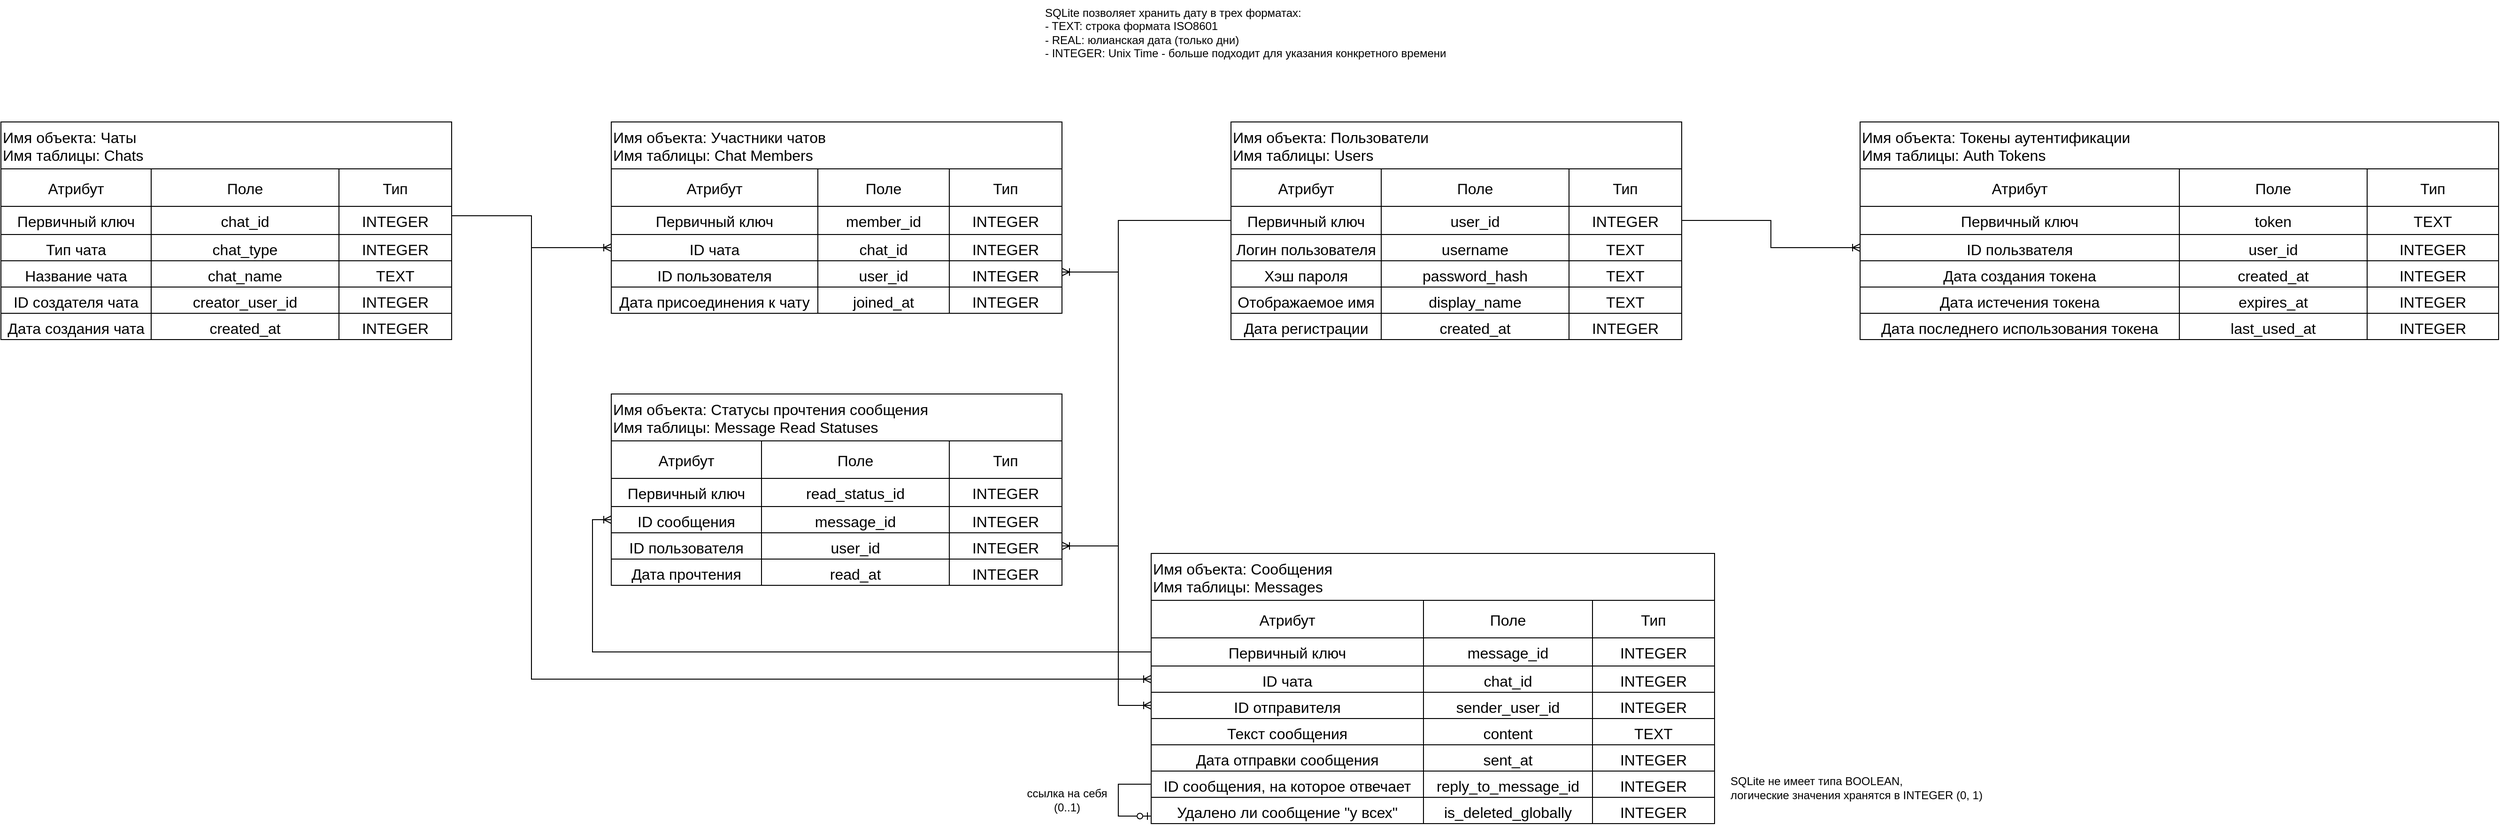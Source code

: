 <mxfile version="26.1.3">
  <diagram name="Page-1" id="IIp0hyRNsCwVaDH83uKj">
    <mxGraphModel dx="2868" dy="1544" grid="1" gridSize="10" guides="1" tooltips="1" connect="1" arrows="1" fold="1" page="1" pageScale="1" pageWidth="2800" pageHeight="1000" math="0" shadow="0">
      <root>
        <mxCell id="0" />
        <mxCell id="1" parent="0" />
        <mxCell id="MH6F7HLeKZP1oHbFSMYT-376" value="Имя объекта: Пользователи&#xa;Имя таблицы: Users" style="shape=table;childLayout=tableLayout;startSize=50;collapsible=0;recursiveResize=0;expand=0;fontSize=16;align=left;" vertex="1" parent="1">
          <mxGeometry x="1350" y="170" width="480" height="232" as="geometry" />
        </mxCell>
        <mxCell id="MH6F7HLeKZP1oHbFSMYT-377" value="" style="shape=tableRow;horizontal=0;swimlaneHead=0;swimlaneBody=0;top=0;left=0;strokeColor=inherit;bottom=0;right=0;dropTarget=0;fontStyle=0;fillColor=none;points=[[0,0.5],[1,0.5]];portConstraint=eastwest;startSize=0;collapsible=0;recursiveResize=0;expand=0;fontSize=16;" vertex="1" parent="MH6F7HLeKZP1oHbFSMYT-376">
          <mxGeometry y="50" width="480" height="40" as="geometry" />
        </mxCell>
        <mxCell id="MH6F7HLeKZP1oHbFSMYT-378" value="Атрибут" style="swimlane;swimlaneHead=0;swimlaneBody=0;fontStyle=0;strokeColor=inherit;connectable=0;fillColor=none;startSize=40;collapsible=0;recursiveResize=0;expand=0;fontSize=16;" vertex="1" parent="MH6F7HLeKZP1oHbFSMYT-377">
          <mxGeometry width="160" height="40" as="geometry">
            <mxRectangle width="160" height="40" as="alternateBounds" />
          </mxGeometry>
        </mxCell>
        <mxCell id="MH6F7HLeKZP1oHbFSMYT-379" value="Поле" style="swimlane;swimlaneHead=0;swimlaneBody=0;fontStyle=0;strokeColor=inherit;connectable=0;fillColor=none;startSize=40;collapsible=0;recursiveResize=0;expand=0;fontSize=16;" vertex="1" parent="MH6F7HLeKZP1oHbFSMYT-377">
          <mxGeometry x="160" width="200" height="40" as="geometry">
            <mxRectangle width="200" height="40" as="alternateBounds" />
          </mxGeometry>
        </mxCell>
        <mxCell id="MH6F7HLeKZP1oHbFSMYT-380" value="Тип" style="swimlane;swimlaneHead=0;swimlaneBody=0;fontStyle=0;strokeColor=inherit;connectable=0;fillColor=none;startSize=40;collapsible=0;recursiveResize=0;expand=0;fontSize=16;" vertex="1" parent="MH6F7HLeKZP1oHbFSMYT-377">
          <mxGeometry x="360" width="120" height="40" as="geometry">
            <mxRectangle width="120" height="40" as="alternateBounds" />
          </mxGeometry>
        </mxCell>
        <mxCell id="MH6F7HLeKZP1oHbFSMYT-381" value="" style="shape=tableRow;horizontal=0;swimlaneHead=0;swimlaneBody=0;top=0;left=0;strokeColor=inherit;bottom=0;right=0;dropTarget=0;fontStyle=0;fillColor=none;points=[[0,0.5],[1,0.5]];portConstraint=eastwest;startSize=0;collapsible=0;recursiveResize=0;expand=0;fontSize=16;" vertex="1" parent="MH6F7HLeKZP1oHbFSMYT-376">
          <mxGeometry y="90" width="480" height="30" as="geometry" />
        </mxCell>
        <mxCell id="MH6F7HLeKZP1oHbFSMYT-382" value="Первичный ключ" style="swimlane;swimlaneHead=0;swimlaneBody=0;fontStyle=0;connectable=0;strokeColor=inherit;fillColor=none;startSize=0;collapsible=0;recursiveResize=0;expand=0;fontSize=16;verticalAlign=top;" vertex="1" parent="MH6F7HLeKZP1oHbFSMYT-381">
          <mxGeometry width="160" height="30" as="geometry">
            <mxRectangle width="160" height="30" as="alternateBounds" />
          </mxGeometry>
        </mxCell>
        <mxCell id="MH6F7HLeKZP1oHbFSMYT-383" value="user_id" style="swimlane;swimlaneHead=0;swimlaneBody=0;fontStyle=0;connectable=0;strokeColor=inherit;fillColor=none;startSize=0;collapsible=0;recursiveResize=0;expand=0;fontSize=16;verticalAlign=top;" vertex="1" parent="MH6F7HLeKZP1oHbFSMYT-381">
          <mxGeometry x="160" width="200" height="30" as="geometry">
            <mxRectangle width="200" height="30" as="alternateBounds" />
          </mxGeometry>
        </mxCell>
        <mxCell id="MH6F7HLeKZP1oHbFSMYT-384" value="INTEGER" style="swimlane;swimlaneHead=0;swimlaneBody=0;fontStyle=0;connectable=0;strokeColor=inherit;fillColor=none;startSize=0;collapsible=0;recursiveResize=0;expand=0;fontSize=16;verticalAlign=top;" vertex="1" parent="MH6F7HLeKZP1oHbFSMYT-381">
          <mxGeometry x="360" width="120" height="30" as="geometry">
            <mxRectangle width="120" height="30" as="alternateBounds" />
          </mxGeometry>
        </mxCell>
        <mxCell id="MH6F7HLeKZP1oHbFSMYT-385" style="shape=tableRow;horizontal=0;swimlaneHead=0;swimlaneBody=0;top=0;left=0;strokeColor=inherit;bottom=0;right=0;dropTarget=0;fontStyle=0;fillColor=none;points=[[0,0.5],[1,0.5]];portConstraint=eastwest;startSize=0;collapsible=0;recursiveResize=0;expand=0;fontSize=16;" vertex="1" parent="MH6F7HLeKZP1oHbFSMYT-376">
          <mxGeometry y="120" width="480" height="28" as="geometry" />
        </mxCell>
        <mxCell id="MH6F7HLeKZP1oHbFSMYT-386" value="Логин пользователя" style="swimlane;swimlaneHead=0;swimlaneBody=0;fontStyle=0;connectable=0;strokeColor=inherit;fillColor=none;startSize=0;collapsible=0;recursiveResize=0;expand=0;fontSize=16;verticalAlign=top;" vertex="1" parent="MH6F7HLeKZP1oHbFSMYT-385">
          <mxGeometry width="160" height="28" as="geometry">
            <mxRectangle width="160" height="28" as="alternateBounds" />
          </mxGeometry>
        </mxCell>
        <mxCell id="MH6F7HLeKZP1oHbFSMYT-387" value="username" style="swimlane;swimlaneHead=0;swimlaneBody=0;fontStyle=0;connectable=0;strokeColor=inherit;fillColor=none;startSize=0;collapsible=0;recursiveResize=0;expand=0;fontSize=16;verticalAlign=top;" vertex="1" parent="MH6F7HLeKZP1oHbFSMYT-385">
          <mxGeometry x="160" width="200" height="28" as="geometry">
            <mxRectangle width="200" height="28" as="alternateBounds" />
          </mxGeometry>
        </mxCell>
        <mxCell id="MH6F7HLeKZP1oHbFSMYT-388" value="TEXT" style="swimlane;swimlaneHead=0;swimlaneBody=0;fontStyle=0;connectable=0;strokeColor=inherit;fillColor=none;startSize=0;collapsible=0;recursiveResize=0;expand=0;fontSize=16;verticalAlign=top;" vertex="1" parent="MH6F7HLeKZP1oHbFSMYT-385">
          <mxGeometry x="360" width="120" height="28" as="geometry">
            <mxRectangle width="120" height="28" as="alternateBounds" />
          </mxGeometry>
        </mxCell>
        <mxCell id="MH6F7HLeKZP1oHbFSMYT-389" style="shape=tableRow;horizontal=0;swimlaneHead=0;swimlaneBody=0;top=0;left=0;strokeColor=inherit;bottom=0;right=0;dropTarget=0;fontStyle=0;fillColor=none;points=[[0,0.5],[1,0.5]];portConstraint=eastwest;startSize=0;collapsible=0;recursiveResize=0;expand=0;fontSize=16;" vertex="1" parent="MH6F7HLeKZP1oHbFSMYT-376">
          <mxGeometry y="148" width="480" height="28" as="geometry" />
        </mxCell>
        <mxCell id="MH6F7HLeKZP1oHbFSMYT-390" value="Хэш пароля" style="swimlane;swimlaneHead=0;swimlaneBody=0;fontStyle=0;connectable=0;strokeColor=inherit;fillColor=none;startSize=0;collapsible=0;recursiveResize=0;expand=0;fontSize=16;verticalAlign=top;" vertex="1" parent="MH6F7HLeKZP1oHbFSMYT-389">
          <mxGeometry width="160" height="28" as="geometry">
            <mxRectangle width="160" height="28" as="alternateBounds" />
          </mxGeometry>
        </mxCell>
        <mxCell id="MH6F7HLeKZP1oHbFSMYT-391" value="password_hash" style="swimlane;swimlaneHead=0;swimlaneBody=0;fontStyle=0;connectable=0;strokeColor=inherit;fillColor=none;startSize=0;collapsible=0;recursiveResize=0;expand=0;fontSize=16;verticalAlign=top;" vertex="1" parent="MH6F7HLeKZP1oHbFSMYT-389">
          <mxGeometry x="160" width="200" height="28" as="geometry">
            <mxRectangle width="200" height="28" as="alternateBounds" />
          </mxGeometry>
        </mxCell>
        <mxCell id="MH6F7HLeKZP1oHbFSMYT-392" value="TEXT" style="swimlane;swimlaneHead=0;swimlaneBody=0;fontStyle=0;connectable=0;strokeColor=inherit;fillColor=none;startSize=0;collapsible=0;recursiveResize=0;expand=0;fontSize=16;verticalAlign=top;" vertex="1" parent="MH6F7HLeKZP1oHbFSMYT-389">
          <mxGeometry x="360" width="120" height="28" as="geometry">
            <mxRectangle width="120" height="28" as="alternateBounds" />
          </mxGeometry>
        </mxCell>
        <mxCell id="MH6F7HLeKZP1oHbFSMYT-393" style="shape=tableRow;horizontal=0;swimlaneHead=0;swimlaneBody=0;top=0;left=0;strokeColor=inherit;bottom=0;right=0;dropTarget=0;fontStyle=0;fillColor=none;points=[[0,0.5],[1,0.5]];portConstraint=eastwest;startSize=0;collapsible=0;recursiveResize=0;expand=0;fontSize=16;" vertex="1" parent="MH6F7HLeKZP1oHbFSMYT-376">
          <mxGeometry y="176" width="480" height="28" as="geometry" />
        </mxCell>
        <mxCell id="MH6F7HLeKZP1oHbFSMYT-394" value="Отображаемое имя" style="swimlane;swimlaneHead=0;swimlaneBody=0;fontStyle=0;connectable=0;strokeColor=inherit;fillColor=none;startSize=0;collapsible=0;recursiveResize=0;expand=0;fontSize=16;verticalAlign=top;" vertex="1" parent="MH6F7HLeKZP1oHbFSMYT-393">
          <mxGeometry width="160" height="28" as="geometry">
            <mxRectangle width="160" height="28" as="alternateBounds" />
          </mxGeometry>
        </mxCell>
        <mxCell id="MH6F7HLeKZP1oHbFSMYT-395" value="display_name" style="swimlane;swimlaneHead=0;swimlaneBody=0;fontStyle=0;connectable=0;strokeColor=inherit;fillColor=none;startSize=0;collapsible=0;recursiveResize=0;expand=0;fontSize=16;verticalAlign=top;" vertex="1" parent="MH6F7HLeKZP1oHbFSMYT-393">
          <mxGeometry x="160" width="200" height="28" as="geometry">
            <mxRectangle width="200" height="28" as="alternateBounds" />
          </mxGeometry>
        </mxCell>
        <mxCell id="MH6F7HLeKZP1oHbFSMYT-396" value="TEXT" style="swimlane;swimlaneHead=0;swimlaneBody=0;fontStyle=0;connectable=0;strokeColor=inherit;fillColor=none;startSize=0;collapsible=0;recursiveResize=0;expand=0;fontSize=16;verticalAlign=top;" vertex="1" parent="MH6F7HLeKZP1oHbFSMYT-393">
          <mxGeometry x="360" width="120" height="28" as="geometry">
            <mxRectangle width="120" height="28" as="alternateBounds" />
          </mxGeometry>
        </mxCell>
        <mxCell id="MH6F7HLeKZP1oHbFSMYT-397" style="shape=tableRow;horizontal=0;swimlaneHead=0;swimlaneBody=0;top=0;left=0;strokeColor=inherit;bottom=0;right=0;dropTarget=0;fontStyle=0;fillColor=none;points=[[0,0.5],[1,0.5]];portConstraint=eastwest;startSize=0;collapsible=0;recursiveResize=0;expand=0;fontSize=16;" vertex="1" parent="MH6F7HLeKZP1oHbFSMYT-376">
          <mxGeometry y="204" width="480" height="28" as="geometry" />
        </mxCell>
        <mxCell id="MH6F7HLeKZP1oHbFSMYT-398" value="Дата регистрации" style="swimlane;swimlaneHead=0;swimlaneBody=0;fontStyle=0;connectable=0;strokeColor=inherit;fillColor=none;startSize=0;collapsible=0;recursiveResize=0;expand=0;fontSize=16;verticalAlign=top;" vertex="1" parent="MH6F7HLeKZP1oHbFSMYT-397">
          <mxGeometry width="160" height="28" as="geometry">
            <mxRectangle width="160" height="28" as="alternateBounds" />
          </mxGeometry>
        </mxCell>
        <mxCell id="MH6F7HLeKZP1oHbFSMYT-399" value="created_at" style="swimlane;swimlaneHead=0;swimlaneBody=0;fontStyle=0;connectable=0;strokeColor=inherit;fillColor=none;startSize=0;collapsible=0;recursiveResize=0;expand=0;fontSize=16;verticalAlign=top;" vertex="1" parent="MH6F7HLeKZP1oHbFSMYT-397">
          <mxGeometry x="160" width="200" height="28" as="geometry">
            <mxRectangle width="200" height="28" as="alternateBounds" />
          </mxGeometry>
        </mxCell>
        <mxCell id="MH6F7HLeKZP1oHbFSMYT-400" value="INTEGER" style="swimlane;swimlaneHead=0;swimlaneBody=0;fontStyle=0;connectable=0;strokeColor=inherit;fillColor=none;startSize=0;collapsible=0;recursiveResize=0;expand=0;fontSize=16;verticalAlign=top;" vertex="1" parent="MH6F7HLeKZP1oHbFSMYT-397">
          <mxGeometry x="360" width="120" height="28" as="geometry">
            <mxRectangle width="120" height="28" as="alternateBounds" />
          </mxGeometry>
        </mxCell>
        <mxCell id="MH6F7HLeKZP1oHbFSMYT-401" value="SQLite позволяет хранить дату в трех форматах:&amp;nbsp;&lt;div&gt;- TEXT: строка формата ISO8601&lt;/div&gt;&lt;div&gt;- REAL: юлианская дата (только дни)&lt;/div&gt;&lt;div&gt;- INTEGER: Unix Time - больше подходит для указания конкретного времени&lt;/div&gt;" style="text;html=1;align=left;verticalAlign=middle;resizable=0;points=[];autosize=1;strokeColor=none;fillColor=none;" vertex="1" parent="1">
          <mxGeometry x="1150" y="40" width="450" height="70" as="geometry" />
        </mxCell>
        <mxCell id="MH6F7HLeKZP1oHbFSMYT-477" value="Имя объекта: Токены аутентификации&#xa;Имя таблицы: Auth Tokens" style="shape=table;childLayout=tableLayout;startSize=50;collapsible=0;recursiveResize=0;expand=0;fontSize=16;align=left;" vertex="1" parent="1">
          <mxGeometry x="2020" y="170" width="680" height="232" as="geometry" />
        </mxCell>
        <mxCell id="MH6F7HLeKZP1oHbFSMYT-478" value="" style="shape=tableRow;horizontal=0;swimlaneHead=0;swimlaneBody=0;top=0;left=0;strokeColor=inherit;bottom=0;right=0;dropTarget=0;fontStyle=0;fillColor=none;points=[[0,0.5],[1,0.5]];portConstraint=eastwest;startSize=0;collapsible=0;recursiveResize=0;expand=0;fontSize=16;" vertex="1" parent="MH6F7HLeKZP1oHbFSMYT-477">
          <mxGeometry y="50" width="680" height="40" as="geometry" />
        </mxCell>
        <mxCell id="MH6F7HLeKZP1oHbFSMYT-479" value="Атрибут" style="swimlane;swimlaneHead=0;swimlaneBody=0;fontStyle=0;strokeColor=inherit;connectable=0;fillColor=none;startSize=40;collapsible=0;recursiveResize=0;expand=0;fontSize=16;" vertex="1" parent="MH6F7HLeKZP1oHbFSMYT-478">
          <mxGeometry width="340" height="40" as="geometry">
            <mxRectangle width="340" height="40" as="alternateBounds" />
          </mxGeometry>
        </mxCell>
        <mxCell id="MH6F7HLeKZP1oHbFSMYT-480" value="Поле" style="swimlane;swimlaneHead=0;swimlaneBody=0;fontStyle=0;strokeColor=inherit;connectable=0;fillColor=none;startSize=40;collapsible=0;recursiveResize=0;expand=0;fontSize=16;" vertex="1" parent="MH6F7HLeKZP1oHbFSMYT-478">
          <mxGeometry x="340" width="200" height="40" as="geometry">
            <mxRectangle width="200" height="40" as="alternateBounds" />
          </mxGeometry>
        </mxCell>
        <mxCell id="MH6F7HLeKZP1oHbFSMYT-481" value="Тип" style="swimlane;swimlaneHead=0;swimlaneBody=0;fontStyle=0;strokeColor=inherit;connectable=0;fillColor=none;startSize=40;collapsible=0;recursiveResize=0;expand=0;fontSize=16;" vertex="1" parent="MH6F7HLeKZP1oHbFSMYT-478">
          <mxGeometry x="540" width="140" height="40" as="geometry">
            <mxRectangle width="140" height="40" as="alternateBounds" />
          </mxGeometry>
        </mxCell>
        <mxCell id="MH6F7HLeKZP1oHbFSMYT-482" value="" style="shape=tableRow;horizontal=0;swimlaneHead=0;swimlaneBody=0;top=0;left=0;strokeColor=inherit;bottom=0;right=0;dropTarget=0;fontStyle=0;fillColor=none;points=[[0,0.5],[1,0.5]];portConstraint=eastwest;startSize=0;collapsible=0;recursiveResize=0;expand=0;fontSize=16;" vertex="1" parent="MH6F7HLeKZP1oHbFSMYT-477">
          <mxGeometry y="90" width="680" height="30" as="geometry" />
        </mxCell>
        <mxCell id="MH6F7HLeKZP1oHbFSMYT-483" value="Первичный ключ" style="swimlane;swimlaneHead=0;swimlaneBody=0;fontStyle=0;connectable=0;strokeColor=inherit;fillColor=none;startSize=0;collapsible=0;recursiveResize=0;expand=0;fontSize=16;verticalAlign=top;" vertex="1" parent="MH6F7HLeKZP1oHbFSMYT-482">
          <mxGeometry width="340" height="30" as="geometry">
            <mxRectangle width="340" height="30" as="alternateBounds" />
          </mxGeometry>
        </mxCell>
        <mxCell id="MH6F7HLeKZP1oHbFSMYT-484" value="token" style="swimlane;swimlaneHead=0;swimlaneBody=0;fontStyle=0;connectable=0;strokeColor=inherit;fillColor=none;startSize=0;collapsible=0;recursiveResize=0;expand=0;fontSize=16;verticalAlign=top;" vertex="1" parent="MH6F7HLeKZP1oHbFSMYT-482">
          <mxGeometry x="340" width="200" height="30" as="geometry">
            <mxRectangle width="200" height="30" as="alternateBounds" />
          </mxGeometry>
        </mxCell>
        <mxCell id="MH6F7HLeKZP1oHbFSMYT-485" value="TEXT" style="swimlane;swimlaneHead=0;swimlaneBody=0;fontStyle=0;connectable=0;strokeColor=inherit;fillColor=none;startSize=0;collapsible=0;recursiveResize=0;expand=0;fontSize=16;verticalAlign=top;" vertex="1" parent="MH6F7HLeKZP1oHbFSMYT-482">
          <mxGeometry x="540" width="140" height="30" as="geometry">
            <mxRectangle width="140" height="30" as="alternateBounds" />
          </mxGeometry>
        </mxCell>
        <mxCell id="MH6F7HLeKZP1oHbFSMYT-486" style="shape=tableRow;horizontal=0;swimlaneHead=0;swimlaneBody=0;top=0;left=0;strokeColor=inherit;bottom=0;right=0;dropTarget=0;fontStyle=0;fillColor=none;points=[[0,0.5],[1,0.5]];portConstraint=eastwest;startSize=0;collapsible=0;recursiveResize=0;expand=0;fontSize=16;" vertex="1" parent="MH6F7HLeKZP1oHbFSMYT-477">
          <mxGeometry y="120" width="680" height="28" as="geometry" />
        </mxCell>
        <mxCell id="MH6F7HLeKZP1oHbFSMYT-487" value="ID пользвателя" style="swimlane;swimlaneHead=0;swimlaneBody=0;fontStyle=0;connectable=0;strokeColor=inherit;fillColor=none;startSize=0;collapsible=0;recursiveResize=0;expand=0;fontSize=16;verticalAlign=top;" vertex="1" parent="MH6F7HLeKZP1oHbFSMYT-486">
          <mxGeometry width="340" height="28" as="geometry">
            <mxRectangle width="340" height="28" as="alternateBounds" />
          </mxGeometry>
        </mxCell>
        <mxCell id="MH6F7HLeKZP1oHbFSMYT-488" value="user_id" style="swimlane;swimlaneHead=0;swimlaneBody=0;fontStyle=0;connectable=0;strokeColor=inherit;fillColor=none;startSize=0;collapsible=0;recursiveResize=0;expand=0;fontSize=16;verticalAlign=top;" vertex="1" parent="MH6F7HLeKZP1oHbFSMYT-486">
          <mxGeometry x="340" width="200" height="28" as="geometry">
            <mxRectangle width="200" height="28" as="alternateBounds" />
          </mxGeometry>
        </mxCell>
        <mxCell id="MH6F7HLeKZP1oHbFSMYT-489" value="INTEGER" style="swimlane;swimlaneHead=0;swimlaneBody=0;fontStyle=0;connectable=0;strokeColor=inherit;fillColor=none;startSize=0;collapsible=0;recursiveResize=0;expand=0;fontSize=16;verticalAlign=top;" vertex="1" parent="MH6F7HLeKZP1oHbFSMYT-486">
          <mxGeometry x="540" width="140" height="28" as="geometry">
            <mxRectangle width="140" height="28" as="alternateBounds" />
          </mxGeometry>
        </mxCell>
        <mxCell id="MH6F7HLeKZP1oHbFSMYT-490" style="shape=tableRow;horizontal=0;swimlaneHead=0;swimlaneBody=0;top=0;left=0;strokeColor=inherit;bottom=0;right=0;dropTarget=0;fontStyle=0;fillColor=none;points=[[0,0.5],[1,0.5]];portConstraint=eastwest;startSize=0;collapsible=0;recursiveResize=0;expand=0;fontSize=16;" vertex="1" parent="MH6F7HLeKZP1oHbFSMYT-477">
          <mxGeometry y="148" width="680" height="28" as="geometry" />
        </mxCell>
        <mxCell id="MH6F7HLeKZP1oHbFSMYT-491" value="Дата создания токена" style="swimlane;swimlaneHead=0;swimlaneBody=0;fontStyle=0;connectable=0;strokeColor=inherit;fillColor=none;startSize=0;collapsible=0;recursiveResize=0;expand=0;fontSize=16;verticalAlign=top;" vertex="1" parent="MH6F7HLeKZP1oHbFSMYT-490">
          <mxGeometry width="340" height="28" as="geometry">
            <mxRectangle width="340" height="28" as="alternateBounds" />
          </mxGeometry>
        </mxCell>
        <mxCell id="MH6F7HLeKZP1oHbFSMYT-492" value="created_at" style="swimlane;swimlaneHead=0;swimlaneBody=0;fontStyle=0;connectable=0;strokeColor=inherit;fillColor=none;startSize=0;collapsible=0;recursiveResize=0;expand=0;fontSize=16;verticalAlign=top;" vertex="1" parent="MH6F7HLeKZP1oHbFSMYT-490">
          <mxGeometry x="340" width="200" height="28" as="geometry">
            <mxRectangle width="200" height="28" as="alternateBounds" />
          </mxGeometry>
        </mxCell>
        <mxCell id="MH6F7HLeKZP1oHbFSMYT-493" value="INTEGER" style="swimlane;swimlaneHead=0;swimlaneBody=0;fontStyle=0;connectable=0;strokeColor=inherit;fillColor=none;startSize=0;collapsible=0;recursiveResize=0;expand=0;fontSize=16;verticalAlign=top;" vertex="1" parent="MH6F7HLeKZP1oHbFSMYT-490">
          <mxGeometry x="540" width="140" height="28" as="geometry">
            <mxRectangle width="140" height="28" as="alternateBounds" />
          </mxGeometry>
        </mxCell>
        <mxCell id="MH6F7HLeKZP1oHbFSMYT-494" style="shape=tableRow;horizontal=0;swimlaneHead=0;swimlaneBody=0;top=0;left=0;strokeColor=inherit;bottom=0;right=0;dropTarget=0;fontStyle=0;fillColor=none;points=[[0,0.5],[1,0.5]];portConstraint=eastwest;startSize=0;collapsible=0;recursiveResize=0;expand=0;fontSize=16;" vertex="1" parent="MH6F7HLeKZP1oHbFSMYT-477">
          <mxGeometry y="176" width="680" height="28" as="geometry" />
        </mxCell>
        <mxCell id="MH6F7HLeKZP1oHbFSMYT-495" value="Дата истечения токена" style="swimlane;swimlaneHead=0;swimlaneBody=0;fontStyle=0;connectable=0;strokeColor=inherit;fillColor=none;startSize=0;collapsible=0;recursiveResize=0;expand=0;fontSize=16;verticalAlign=top;" vertex="1" parent="MH6F7HLeKZP1oHbFSMYT-494">
          <mxGeometry width="340" height="28" as="geometry">
            <mxRectangle width="340" height="28" as="alternateBounds" />
          </mxGeometry>
        </mxCell>
        <mxCell id="MH6F7HLeKZP1oHbFSMYT-496" value="expires_at" style="swimlane;swimlaneHead=0;swimlaneBody=0;fontStyle=0;connectable=0;strokeColor=inherit;fillColor=none;startSize=0;collapsible=0;recursiveResize=0;expand=0;fontSize=16;verticalAlign=top;" vertex="1" parent="MH6F7HLeKZP1oHbFSMYT-494">
          <mxGeometry x="340" width="200" height="28" as="geometry">
            <mxRectangle width="200" height="28" as="alternateBounds" />
          </mxGeometry>
        </mxCell>
        <mxCell id="MH6F7HLeKZP1oHbFSMYT-497" value="INTEGER" style="swimlane;swimlaneHead=0;swimlaneBody=0;fontStyle=0;connectable=0;strokeColor=inherit;fillColor=none;startSize=0;collapsible=0;recursiveResize=0;expand=0;fontSize=16;verticalAlign=top;" vertex="1" parent="MH6F7HLeKZP1oHbFSMYT-494">
          <mxGeometry x="540" width="140" height="28" as="geometry">
            <mxRectangle width="140" height="28" as="alternateBounds" />
          </mxGeometry>
        </mxCell>
        <mxCell id="MH6F7HLeKZP1oHbFSMYT-498" style="shape=tableRow;horizontal=0;swimlaneHead=0;swimlaneBody=0;top=0;left=0;strokeColor=inherit;bottom=0;right=0;dropTarget=0;fontStyle=0;fillColor=none;points=[[0,0.5],[1,0.5]];portConstraint=eastwest;startSize=0;collapsible=0;recursiveResize=0;expand=0;fontSize=16;" vertex="1" parent="MH6F7HLeKZP1oHbFSMYT-477">
          <mxGeometry y="204" width="680" height="28" as="geometry" />
        </mxCell>
        <mxCell id="MH6F7HLeKZP1oHbFSMYT-499" value="Дата последнего использования токена" style="swimlane;swimlaneHead=0;swimlaneBody=0;fontStyle=0;connectable=0;strokeColor=inherit;fillColor=none;startSize=0;collapsible=0;recursiveResize=0;expand=0;fontSize=16;verticalAlign=top;" vertex="1" parent="MH6F7HLeKZP1oHbFSMYT-498">
          <mxGeometry width="340" height="28" as="geometry">
            <mxRectangle width="340" height="28" as="alternateBounds" />
          </mxGeometry>
        </mxCell>
        <mxCell id="MH6F7HLeKZP1oHbFSMYT-500" value="last_used_at" style="swimlane;swimlaneHead=0;swimlaneBody=0;fontStyle=0;connectable=0;strokeColor=inherit;fillColor=none;startSize=0;collapsible=0;recursiveResize=0;expand=0;fontSize=16;verticalAlign=top;" vertex="1" parent="MH6F7HLeKZP1oHbFSMYT-498">
          <mxGeometry x="340" width="200" height="28" as="geometry">
            <mxRectangle width="200" height="28" as="alternateBounds" />
          </mxGeometry>
        </mxCell>
        <mxCell id="MH6F7HLeKZP1oHbFSMYT-501" value="INTEGER" style="swimlane;swimlaneHead=0;swimlaneBody=0;fontStyle=0;connectable=0;strokeColor=inherit;fillColor=none;startSize=0;collapsible=0;recursiveResize=0;expand=0;fontSize=16;verticalAlign=top;" vertex="1" parent="MH6F7HLeKZP1oHbFSMYT-498">
          <mxGeometry x="540" width="140" height="28" as="geometry">
            <mxRectangle width="140" height="28" as="alternateBounds" />
          </mxGeometry>
        </mxCell>
        <mxCell id="MH6F7HLeKZP1oHbFSMYT-527" value="Имя объекта: Сообщения&#xa;Имя таблицы: Messages" style="shape=table;childLayout=tableLayout;startSize=50;collapsible=0;recursiveResize=0;expand=0;fontSize=16;align=left;" vertex="1" parent="1">
          <mxGeometry x="1265" y="630" width="600" height="288" as="geometry" />
        </mxCell>
        <mxCell id="MH6F7HLeKZP1oHbFSMYT-528" value="" style="shape=tableRow;horizontal=0;swimlaneHead=0;swimlaneBody=0;top=0;left=0;strokeColor=inherit;bottom=0;right=0;dropTarget=0;fontStyle=0;fillColor=none;points=[[0,0.5],[1,0.5]];portConstraint=eastwest;startSize=0;collapsible=0;recursiveResize=0;expand=0;fontSize=16;" vertex="1" parent="MH6F7HLeKZP1oHbFSMYT-527">
          <mxGeometry y="50" width="600" height="40" as="geometry" />
        </mxCell>
        <mxCell id="MH6F7HLeKZP1oHbFSMYT-529" value="Атрибут" style="swimlane;swimlaneHead=0;swimlaneBody=0;fontStyle=0;strokeColor=inherit;connectable=0;fillColor=none;startSize=40;collapsible=0;recursiveResize=0;expand=0;fontSize=16;" vertex="1" parent="MH6F7HLeKZP1oHbFSMYT-528">
          <mxGeometry width="290" height="40" as="geometry">
            <mxRectangle width="290" height="40" as="alternateBounds" />
          </mxGeometry>
        </mxCell>
        <mxCell id="MH6F7HLeKZP1oHbFSMYT-530" value="Поле" style="swimlane;swimlaneHead=0;swimlaneBody=0;fontStyle=0;strokeColor=inherit;connectable=0;fillColor=none;startSize=40;collapsible=0;recursiveResize=0;expand=0;fontSize=16;" vertex="1" parent="MH6F7HLeKZP1oHbFSMYT-528">
          <mxGeometry x="290" width="180" height="40" as="geometry">
            <mxRectangle width="180" height="40" as="alternateBounds" />
          </mxGeometry>
        </mxCell>
        <mxCell id="MH6F7HLeKZP1oHbFSMYT-531" value="Тип" style="swimlane;swimlaneHead=0;swimlaneBody=0;fontStyle=0;strokeColor=inherit;connectable=0;fillColor=none;startSize=40;collapsible=0;recursiveResize=0;expand=0;fontSize=16;" vertex="1" parent="MH6F7HLeKZP1oHbFSMYT-528">
          <mxGeometry x="470" width="130" height="40" as="geometry">
            <mxRectangle width="130" height="40" as="alternateBounds" />
          </mxGeometry>
        </mxCell>
        <mxCell id="MH6F7HLeKZP1oHbFSMYT-532" value="" style="shape=tableRow;horizontal=0;swimlaneHead=0;swimlaneBody=0;top=0;left=0;strokeColor=inherit;bottom=0;right=0;dropTarget=0;fontStyle=0;fillColor=none;points=[[0,0.5],[1,0.5]];portConstraint=eastwest;startSize=0;collapsible=0;recursiveResize=0;expand=0;fontSize=16;" vertex="1" parent="MH6F7HLeKZP1oHbFSMYT-527">
          <mxGeometry y="90" width="600" height="30" as="geometry" />
        </mxCell>
        <mxCell id="MH6F7HLeKZP1oHbFSMYT-533" value="Первичный ключ" style="swimlane;swimlaneHead=0;swimlaneBody=0;fontStyle=0;connectable=0;strokeColor=inherit;fillColor=none;startSize=0;collapsible=0;recursiveResize=0;expand=0;fontSize=16;verticalAlign=top;" vertex="1" parent="MH6F7HLeKZP1oHbFSMYT-532">
          <mxGeometry width="290" height="30" as="geometry">
            <mxRectangle width="290" height="30" as="alternateBounds" />
          </mxGeometry>
        </mxCell>
        <mxCell id="MH6F7HLeKZP1oHbFSMYT-534" value="message_id" style="swimlane;swimlaneHead=0;swimlaneBody=0;fontStyle=0;connectable=0;strokeColor=inherit;fillColor=none;startSize=0;collapsible=0;recursiveResize=0;expand=0;fontSize=16;verticalAlign=top;" vertex="1" parent="MH6F7HLeKZP1oHbFSMYT-532">
          <mxGeometry x="290" width="180" height="30" as="geometry">
            <mxRectangle width="180" height="30" as="alternateBounds" />
          </mxGeometry>
        </mxCell>
        <mxCell id="MH6F7HLeKZP1oHbFSMYT-535" value="INTEGER" style="swimlane;swimlaneHead=0;swimlaneBody=0;fontStyle=0;connectable=0;strokeColor=inherit;fillColor=none;startSize=0;collapsible=0;recursiveResize=0;expand=0;fontSize=16;verticalAlign=top;" vertex="1" parent="MH6F7HLeKZP1oHbFSMYT-532">
          <mxGeometry x="470" width="130" height="30" as="geometry">
            <mxRectangle width="130" height="30" as="alternateBounds" />
          </mxGeometry>
        </mxCell>
        <mxCell id="MH6F7HLeKZP1oHbFSMYT-536" style="shape=tableRow;horizontal=0;swimlaneHead=0;swimlaneBody=0;top=0;left=0;strokeColor=inherit;bottom=0;right=0;dropTarget=0;fontStyle=0;fillColor=none;points=[[0,0.5],[1,0.5]];portConstraint=eastwest;startSize=0;collapsible=0;recursiveResize=0;expand=0;fontSize=16;" vertex="1" parent="MH6F7HLeKZP1oHbFSMYT-527">
          <mxGeometry y="120" width="600" height="28" as="geometry" />
        </mxCell>
        <mxCell id="MH6F7HLeKZP1oHbFSMYT-537" value="ID чата" style="swimlane;swimlaneHead=0;swimlaneBody=0;fontStyle=0;connectable=0;strokeColor=inherit;fillColor=none;startSize=0;collapsible=0;recursiveResize=0;expand=0;fontSize=16;verticalAlign=top;" vertex="1" parent="MH6F7HLeKZP1oHbFSMYT-536">
          <mxGeometry width="290" height="28" as="geometry">
            <mxRectangle width="290" height="28" as="alternateBounds" />
          </mxGeometry>
        </mxCell>
        <mxCell id="MH6F7HLeKZP1oHbFSMYT-538" value="chat_id" style="swimlane;swimlaneHead=0;swimlaneBody=0;fontStyle=0;connectable=0;strokeColor=inherit;fillColor=none;startSize=0;collapsible=0;recursiveResize=0;expand=0;fontSize=16;verticalAlign=top;" vertex="1" parent="MH6F7HLeKZP1oHbFSMYT-536">
          <mxGeometry x="290" width="180" height="28" as="geometry">
            <mxRectangle width="180" height="28" as="alternateBounds" />
          </mxGeometry>
        </mxCell>
        <mxCell id="MH6F7HLeKZP1oHbFSMYT-539" value="INTEGER" style="swimlane;swimlaneHead=0;swimlaneBody=0;fontStyle=0;connectable=0;strokeColor=inherit;fillColor=none;startSize=0;collapsible=0;recursiveResize=0;expand=0;fontSize=16;verticalAlign=top;" vertex="1" parent="MH6F7HLeKZP1oHbFSMYT-536">
          <mxGeometry x="470" width="130" height="28" as="geometry">
            <mxRectangle width="130" height="28" as="alternateBounds" />
          </mxGeometry>
        </mxCell>
        <mxCell id="MH6F7HLeKZP1oHbFSMYT-540" style="shape=tableRow;horizontal=0;swimlaneHead=0;swimlaneBody=0;top=0;left=0;strokeColor=inherit;bottom=0;right=0;dropTarget=0;fontStyle=0;fillColor=none;points=[[0,0.5],[1,0.5]];portConstraint=eastwest;startSize=0;collapsible=0;recursiveResize=0;expand=0;fontSize=16;" vertex="1" parent="MH6F7HLeKZP1oHbFSMYT-527">
          <mxGeometry y="148" width="600" height="28" as="geometry" />
        </mxCell>
        <mxCell id="MH6F7HLeKZP1oHbFSMYT-541" value="ID отправителя" style="swimlane;swimlaneHead=0;swimlaneBody=0;fontStyle=0;connectable=0;strokeColor=inherit;fillColor=none;startSize=0;collapsible=0;recursiveResize=0;expand=0;fontSize=16;verticalAlign=top;" vertex="1" parent="MH6F7HLeKZP1oHbFSMYT-540">
          <mxGeometry width="290" height="28" as="geometry">
            <mxRectangle width="290" height="28" as="alternateBounds" />
          </mxGeometry>
        </mxCell>
        <mxCell id="MH6F7HLeKZP1oHbFSMYT-542" value="sender_user_id" style="swimlane;swimlaneHead=0;swimlaneBody=0;fontStyle=0;connectable=0;strokeColor=inherit;fillColor=none;startSize=0;collapsible=0;recursiveResize=0;expand=0;fontSize=16;verticalAlign=top;" vertex="1" parent="MH6F7HLeKZP1oHbFSMYT-540">
          <mxGeometry x="290" width="180" height="28" as="geometry">
            <mxRectangle width="180" height="28" as="alternateBounds" />
          </mxGeometry>
        </mxCell>
        <mxCell id="MH6F7HLeKZP1oHbFSMYT-543" value="INTEGER" style="swimlane;swimlaneHead=0;swimlaneBody=0;fontStyle=0;connectable=0;strokeColor=inherit;fillColor=none;startSize=0;collapsible=0;recursiveResize=0;expand=0;fontSize=16;verticalAlign=top;" vertex="1" parent="MH6F7HLeKZP1oHbFSMYT-540">
          <mxGeometry x="470" width="130" height="28" as="geometry">
            <mxRectangle width="130" height="28" as="alternateBounds" />
          </mxGeometry>
        </mxCell>
        <mxCell id="MH6F7HLeKZP1oHbFSMYT-544" style="shape=tableRow;horizontal=0;swimlaneHead=0;swimlaneBody=0;top=0;left=0;strokeColor=inherit;bottom=0;right=0;dropTarget=0;fontStyle=0;fillColor=none;points=[[0,0.5],[1,0.5]];portConstraint=eastwest;startSize=0;collapsible=0;recursiveResize=0;expand=0;fontSize=16;" vertex="1" parent="MH6F7HLeKZP1oHbFSMYT-527">
          <mxGeometry y="176" width="600" height="28" as="geometry" />
        </mxCell>
        <mxCell id="MH6F7HLeKZP1oHbFSMYT-545" value="Текст сообщения" style="swimlane;swimlaneHead=0;swimlaneBody=0;fontStyle=0;connectable=0;strokeColor=inherit;fillColor=none;startSize=0;collapsible=0;recursiveResize=0;expand=0;fontSize=16;verticalAlign=top;" vertex="1" parent="MH6F7HLeKZP1oHbFSMYT-544">
          <mxGeometry width="290" height="28" as="geometry">
            <mxRectangle width="290" height="28" as="alternateBounds" />
          </mxGeometry>
        </mxCell>
        <mxCell id="MH6F7HLeKZP1oHbFSMYT-546" value="content" style="swimlane;swimlaneHead=0;swimlaneBody=0;fontStyle=0;connectable=0;strokeColor=inherit;fillColor=none;startSize=0;collapsible=0;recursiveResize=0;expand=0;fontSize=16;verticalAlign=top;" vertex="1" parent="MH6F7HLeKZP1oHbFSMYT-544">
          <mxGeometry x="290" width="180" height="28" as="geometry">
            <mxRectangle width="180" height="28" as="alternateBounds" />
          </mxGeometry>
        </mxCell>
        <mxCell id="MH6F7HLeKZP1oHbFSMYT-547" value="TEXT" style="swimlane;swimlaneHead=0;swimlaneBody=0;fontStyle=0;connectable=0;strokeColor=inherit;fillColor=none;startSize=0;collapsible=0;recursiveResize=0;expand=0;fontSize=16;verticalAlign=top;" vertex="1" parent="MH6F7HLeKZP1oHbFSMYT-544">
          <mxGeometry x="470" width="130" height="28" as="geometry">
            <mxRectangle width="130" height="28" as="alternateBounds" />
          </mxGeometry>
        </mxCell>
        <mxCell id="MH6F7HLeKZP1oHbFSMYT-548" style="shape=tableRow;horizontal=0;swimlaneHead=0;swimlaneBody=0;top=0;left=0;strokeColor=inherit;bottom=0;right=0;dropTarget=0;fontStyle=0;fillColor=none;points=[[0,0.5],[1,0.5]];portConstraint=eastwest;startSize=0;collapsible=0;recursiveResize=0;expand=0;fontSize=16;" vertex="1" parent="MH6F7HLeKZP1oHbFSMYT-527">
          <mxGeometry y="204" width="600" height="28" as="geometry" />
        </mxCell>
        <mxCell id="MH6F7HLeKZP1oHbFSMYT-549" value="Дата отправки сообщения" style="swimlane;swimlaneHead=0;swimlaneBody=0;fontStyle=0;connectable=0;strokeColor=inherit;fillColor=none;startSize=0;collapsible=0;recursiveResize=0;expand=0;fontSize=16;verticalAlign=top;" vertex="1" parent="MH6F7HLeKZP1oHbFSMYT-548">
          <mxGeometry width="290" height="28" as="geometry">
            <mxRectangle width="290" height="28" as="alternateBounds" />
          </mxGeometry>
        </mxCell>
        <mxCell id="MH6F7HLeKZP1oHbFSMYT-550" value="sent_at" style="swimlane;swimlaneHead=0;swimlaneBody=0;fontStyle=0;connectable=0;strokeColor=inherit;fillColor=none;startSize=0;collapsible=0;recursiveResize=0;expand=0;fontSize=16;verticalAlign=top;" vertex="1" parent="MH6F7HLeKZP1oHbFSMYT-548">
          <mxGeometry x="290" width="180" height="28" as="geometry">
            <mxRectangle width="180" height="28" as="alternateBounds" />
          </mxGeometry>
        </mxCell>
        <mxCell id="MH6F7HLeKZP1oHbFSMYT-551" value="INTEGER" style="swimlane;swimlaneHead=0;swimlaneBody=0;fontStyle=0;connectable=0;strokeColor=inherit;fillColor=none;startSize=0;collapsible=0;recursiveResize=0;expand=0;fontSize=16;verticalAlign=top;" vertex="1" parent="MH6F7HLeKZP1oHbFSMYT-548">
          <mxGeometry x="470" width="130" height="28" as="geometry">
            <mxRectangle width="130" height="28" as="alternateBounds" />
          </mxGeometry>
        </mxCell>
        <mxCell id="MH6F7HLeKZP1oHbFSMYT-602" style="shape=tableRow;horizontal=0;swimlaneHead=0;swimlaneBody=0;top=0;left=0;strokeColor=inherit;bottom=0;right=0;dropTarget=0;fontStyle=0;fillColor=none;points=[[0,0.5],[1,0.5]];portConstraint=eastwest;startSize=0;collapsible=0;recursiveResize=0;expand=0;fontSize=16;" vertex="1" parent="MH6F7HLeKZP1oHbFSMYT-527">
          <mxGeometry y="232" width="600" height="28" as="geometry" />
        </mxCell>
        <mxCell id="MH6F7HLeKZP1oHbFSMYT-603" value="ID сообщения, на которое отвечает&#xa;" style="swimlane;swimlaneHead=0;swimlaneBody=0;fontStyle=0;connectable=0;strokeColor=inherit;fillColor=none;startSize=0;collapsible=0;recursiveResize=0;expand=0;fontSize=16;verticalAlign=top;" vertex="1" parent="MH6F7HLeKZP1oHbFSMYT-602">
          <mxGeometry width="290" height="28" as="geometry">
            <mxRectangle width="290" height="28" as="alternateBounds" />
          </mxGeometry>
        </mxCell>
        <mxCell id="MH6F7HLeKZP1oHbFSMYT-604" value="reply_to_message_id" style="swimlane;swimlaneHead=0;swimlaneBody=0;fontStyle=0;connectable=0;strokeColor=inherit;fillColor=none;startSize=0;collapsible=0;recursiveResize=0;expand=0;fontSize=16;verticalAlign=top;" vertex="1" parent="MH6F7HLeKZP1oHbFSMYT-602">
          <mxGeometry x="290" width="180" height="28" as="geometry">
            <mxRectangle width="180" height="28" as="alternateBounds" />
          </mxGeometry>
        </mxCell>
        <mxCell id="MH6F7HLeKZP1oHbFSMYT-605" value="INTEGER" style="swimlane;swimlaneHead=0;swimlaneBody=0;fontStyle=0;connectable=0;strokeColor=inherit;fillColor=none;startSize=0;collapsible=0;recursiveResize=0;expand=0;fontSize=16;verticalAlign=top;" vertex="1" parent="MH6F7HLeKZP1oHbFSMYT-602">
          <mxGeometry x="470" width="130" height="28" as="geometry">
            <mxRectangle width="130" height="28" as="alternateBounds" />
          </mxGeometry>
        </mxCell>
        <mxCell id="MH6F7HLeKZP1oHbFSMYT-606" style="shape=tableRow;horizontal=0;swimlaneHead=0;swimlaneBody=0;top=0;left=0;strokeColor=inherit;bottom=0;right=0;dropTarget=0;fontStyle=0;fillColor=none;points=[[0,0.5],[1,0.5]];portConstraint=eastwest;startSize=0;collapsible=0;recursiveResize=0;expand=0;fontSize=16;" vertex="1" parent="MH6F7HLeKZP1oHbFSMYT-527">
          <mxGeometry y="260" width="600" height="28" as="geometry" />
        </mxCell>
        <mxCell id="MH6F7HLeKZP1oHbFSMYT-607" value="Удалено ли сообщение &quot;у всех&quot;" style="swimlane;swimlaneHead=0;swimlaneBody=0;fontStyle=0;connectable=0;strokeColor=inherit;fillColor=none;startSize=0;collapsible=0;recursiveResize=0;expand=0;fontSize=16;verticalAlign=top;" vertex="1" parent="MH6F7HLeKZP1oHbFSMYT-606">
          <mxGeometry width="290" height="28" as="geometry">
            <mxRectangle width="290" height="28" as="alternateBounds" />
          </mxGeometry>
        </mxCell>
        <mxCell id="MH6F7HLeKZP1oHbFSMYT-608" value="is_deleted_globally" style="swimlane;swimlaneHead=0;swimlaneBody=0;fontStyle=0;connectable=0;strokeColor=inherit;fillColor=none;startSize=0;collapsible=0;recursiveResize=0;expand=0;fontSize=16;verticalAlign=top;" vertex="1" parent="MH6F7HLeKZP1oHbFSMYT-606">
          <mxGeometry x="290" width="180" height="28" as="geometry">
            <mxRectangle width="180" height="28" as="alternateBounds" />
          </mxGeometry>
        </mxCell>
        <mxCell id="MH6F7HLeKZP1oHbFSMYT-609" value="INTEGER" style="swimlane;swimlaneHead=0;swimlaneBody=0;fontStyle=0;connectable=0;strokeColor=inherit;fillColor=none;startSize=0;collapsible=0;recursiveResize=0;expand=0;fontSize=16;verticalAlign=top;" vertex="1" parent="MH6F7HLeKZP1oHbFSMYT-606">
          <mxGeometry x="470" width="130" height="28" as="geometry">
            <mxRectangle width="130" height="28" as="alternateBounds" />
          </mxGeometry>
        </mxCell>
        <mxCell id="MH6F7HLeKZP1oHbFSMYT-552" value="Имя объекта: Участники чатов&#xa;Имя таблицы: Chat Members" style="shape=table;childLayout=tableLayout;startSize=50;collapsible=0;recursiveResize=0;expand=0;fontSize=16;align=left;" vertex="1" parent="1">
          <mxGeometry x="690" y="170" width="480" height="204" as="geometry" />
        </mxCell>
        <mxCell id="MH6F7HLeKZP1oHbFSMYT-553" value="" style="shape=tableRow;horizontal=0;swimlaneHead=0;swimlaneBody=0;top=0;left=0;strokeColor=inherit;bottom=0;right=0;dropTarget=0;fontStyle=0;fillColor=none;points=[[0,0.5],[1,0.5]];portConstraint=eastwest;startSize=0;collapsible=0;recursiveResize=0;expand=0;fontSize=16;" vertex="1" parent="MH6F7HLeKZP1oHbFSMYT-552">
          <mxGeometry y="50" width="480" height="40" as="geometry" />
        </mxCell>
        <mxCell id="MH6F7HLeKZP1oHbFSMYT-554" value="Атрибут" style="swimlane;swimlaneHead=0;swimlaneBody=0;fontStyle=0;strokeColor=inherit;connectable=0;fillColor=none;startSize=40;collapsible=0;recursiveResize=0;expand=0;fontSize=16;" vertex="1" parent="MH6F7HLeKZP1oHbFSMYT-553">
          <mxGeometry width="220" height="40" as="geometry">
            <mxRectangle width="220" height="40" as="alternateBounds" />
          </mxGeometry>
        </mxCell>
        <mxCell id="MH6F7HLeKZP1oHbFSMYT-555" value="Поле" style="swimlane;swimlaneHead=0;swimlaneBody=0;fontStyle=0;strokeColor=inherit;connectable=0;fillColor=none;startSize=40;collapsible=0;recursiveResize=0;expand=0;fontSize=16;" vertex="1" parent="MH6F7HLeKZP1oHbFSMYT-553">
          <mxGeometry x="220" width="140" height="40" as="geometry">
            <mxRectangle width="140" height="40" as="alternateBounds" />
          </mxGeometry>
        </mxCell>
        <mxCell id="MH6F7HLeKZP1oHbFSMYT-556" value="Тип" style="swimlane;swimlaneHead=0;swimlaneBody=0;fontStyle=0;strokeColor=inherit;connectable=0;fillColor=none;startSize=40;collapsible=0;recursiveResize=0;expand=0;fontSize=16;" vertex="1" parent="MH6F7HLeKZP1oHbFSMYT-553">
          <mxGeometry x="360" width="120" height="40" as="geometry">
            <mxRectangle width="120" height="40" as="alternateBounds" />
          </mxGeometry>
        </mxCell>
        <mxCell id="MH6F7HLeKZP1oHbFSMYT-557" value="" style="shape=tableRow;horizontal=0;swimlaneHead=0;swimlaneBody=0;top=0;left=0;strokeColor=inherit;bottom=0;right=0;dropTarget=0;fontStyle=0;fillColor=none;points=[[0,0.5],[1,0.5]];portConstraint=eastwest;startSize=0;collapsible=0;recursiveResize=0;expand=0;fontSize=16;" vertex="1" parent="MH6F7HLeKZP1oHbFSMYT-552">
          <mxGeometry y="90" width="480" height="30" as="geometry" />
        </mxCell>
        <mxCell id="MH6F7HLeKZP1oHbFSMYT-558" value="Первичный ключ" style="swimlane;swimlaneHead=0;swimlaneBody=0;fontStyle=0;connectable=0;strokeColor=inherit;fillColor=none;startSize=0;collapsible=0;recursiveResize=0;expand=0;fontSize=16;verticalAlign=top;" vertex="1" parent="MH6F7HLeKZP1oHbFSMYT-557">
          <mxGeometry width="220" height="30" as="geometry">
            <mxRectangle width="220" height="30" as="alternateBounds" />
          </mxGeometry>
        </mxCell>
        <mxCell id="MH6F7HLeKZP1oHbFSMYT-559" value="member_id" style="swimlane;swimlaneHead=0;swimlaneBody=0;fontStyle=0;connectable=0;strokeColor=inherit;fillColor=none;startSize=0;collapsible=0;recursiveResize=0;expand=0;fontSize=16;verticalAlign=top;" vertex="1" parent="MH6F7HLeKZP1oHbFSMYT-557">
          <mxGeometry x="220" width="140" height="30" as="geometry">
            <mxRectangle width="140" height="30" as="alternateBounds" />
          </mxGeometry>
        </mxCell>
        <mxCell id="MH6F7HLeKZP1oHbFSMYT-560" value="INTEGER" style="swimlane;swimlaneHead=0;swimlaneBody=0;fontStyle=0;connectable=0;strokeColor=inherit;fillColor=none;startSize=0;collapsible=0;recursiveResize=0;expand=0;fontSize=16;verticalAlign=top;" vertex="1" parent="MH6F7HLeKZP1oHbFSMYT-557">
          <mxGeometry x="360" width="120" height="30" as="geometry">
            <mxRectangle width="120" height="30" as="alternateBounds" />
          </mxGeometry>
        </mxCell>
        <mxCell id="MH6F7HLeKZP1oHbFSMYT-561" style="shape=tableRow;horizontal=0;swimlaneHead=0;swimlaneBody=0;top=0;left=0;strokeColor=inherit;bottom=0;right=0;dropTarget=0;fontStyle=0;fillColor=none;points=[[0,0.5],[1,0.5]];portConstraint=eastwest;startSize=0;collapsible=0;recursiveResize=0;expand=0;fontSize=16;" vertex="1" parent="MH6F7HLeKZP1oHbFSMYT-552">
          <mxGeometry y="120" width="480" height="28" as="geometry" />
        </mxCell>
        <mxCell id="MH6F7HLeKZP1oHbFSMYT-562" value="ID чата" style="swimlane;swimlaneHead=0;swimlaneBody=0;fontStyle=0;connectable=0;strokeColor=inherit;fillColor=none;startSize=0;collapsible=0;recursiveResize=0;expand=0;fontSize=16;verticalAlign=top;" vertex="1" parent="MH6F7HLeKZP1oHbFSMYT-561">
          <mxGeometry width="220" height="28" as="geometry">
            <mxRectangle width="220" height="28" as="alternateBounds" />
          </mxGeometry>
        </mxCell>
        <mxCell id="MH6F7HLeKZP1oHbFSMYT-563" value="chat_id" style="swimlane;swimlaneHead=0;swimlaneBody=0;fontStyle=0;connectable=0;strokeColor=inherit;fillColor=none;startSize=0;collapsible=0;recursiveResize=0;expand=0;fontSize=16;verticalAlign=top;" vertex="1" parent="MH6F7HLeKZP1oHbFSMYT-561">
          <mxGeometry x="220" width="140" height="28" as="geometry">
            <mxRectangle width="140" height="28" as="alternateBounds" />
          </mxGeometry>
        </mxCell>
        <mxCell id="MH6F7HLeKZP1oHbFSMYT-564" value="INTEGER" style="swimlane;swimlaneHead=0;swimlaneBody=0;fontStyle=0;connectable=0;strokeColor=inherit;fillColor=none;startSize=0;collapsible=0;recursiveResize=0;expand=0;fontSize=16;verticalAlign=top;" vertex="1" parent="MH6F7HLeKZP1oHbFSMYT-561">
          <mxGeometry x="360" width="120" height="28" as="geometry">
            <mxRectangle width="120" height="28" as="alternateBounds" />
          </mxGeometry>
        </mxCell>
        <mxCell id="MH6F7HLeKZP1oHbFSMYT-565" style="shape=tableRow;horizontal=0;swimlaneHead=0;swimlaneBody=0;top=0;left=0;strokeColor=inherit;bottom=0;right=0;dropTarget=0;fontStyle=0;fillColor=none;points=[[0,0.5],[1,0.5]];portConstraint=eastwest;startSize=0;collapsible=0;recursiveResize=0;expand=0;fontSize=16;" vertex="1" parent="MH6F7HLeKZP1oHbFSMYT-552">
          <mxGeometry y="148" width="480" height="28" as="geometry" />
        </mxCell>
        <mxCell id="MH6F7HLeKZP1oHbFSMYT-566" value="ID пользователя" style="swimlane;swimlaneHead=0;swimlaneBody=0;fontStyle=0;connectable=0;strokeColor=inherit;fillColor=none;startSize=0;collapsible=0;recursiveResize=0;expand=0;fontSize=16;verticalAlign=top;" vertex="1" parent="MH6F7HLeKZP1oHbFSMYT-565">
          <mxGeometry width="220" height="28" as="geometry">
            <mxRectangle width="220" height="28" as="alternateBounds" />
          </mxGeometry>
        </mxCell>
        <mxCell id="MH6F7HLeKZP1oHbFSMYT-567" value="user_id" style="swimlane;swimlaneHead=0;swimlaneBody=0;fontStyle=0;connectable=0;strokeColor=inherit;fillColor=none;startSize=0;collapsible=0;recursiveResize=0;expand=0;fontSize=16;verticalAlign=top;" vertex="1" parent="MH6F7HLeKZP1oHbFSMYT-565">
          <mxGeometry x="220" width="140" height="28" as="geometry">
            <mxRectangle width="140" height="28" as="alternateBounds" />
          </mxGeometry>
        </mxCell>
        <mxCell id="MH6F7HLeKZP1oHbFSMYT-568" value="INTEGER" style="swimlane;swimlaneHead=0;swimlaneBody=0;fontStyle=0;connectable=0;strokeColor=inherit;fillColor=none;startSize=0;collapsible=0;recursiveResize=0;expand=0;fontSize=16;verticalAlign=top;" vertex="1" parent="MH6F7HLeKZP1oHbFSMYT-565">
          <mxGeometry x="360" width="120" height="28" as="geometry">
            <mxRectangle width="120" height="28" as="alternateBounds" />
          </mxGeometry>
        </mxCell>
        <mxCell id="MH6F7HLeKZP1oHbFSMYT-569" style="shape=tableRow;horizontal=0;swimlaneHead=0;swimlaneBody=0;top=0;left=0;strokeColor=inherit;bottom=0;right=0;dropTarget=0;fontStyle=0;fillColor=none;points=[[0,0.5],[1,0.5]];portConstraint=eastwest;startSize=0;collapsible=0;recursiveResize=0;expand=0;fontSize=16;" vertex="1" parent="MH6F7HLeKZP1oHbFSMYT-552">
          <mxGeometry y="176" width="480" height="28" as="geometry" />
        </mxCell>
        <mxCell id="MH6F7HLeKZP1oHbFSMYT-570" value="Дата присоединения к чату" style="swimlane;swimlaneHead=0;swimlaneBody=0;fontStyle=0;connectable=0;strokeColor=inherit;fillColor=none;startSize=0;collapsible=0;recursiveResize=0;expand=0;fontSize=16;verticalAlign=top;" vertex="1" parent="MH6F7HLeKZP1oHbFSMYT-569">
          <mxGeometry width="220" height="28" as="geometry">
            <mxRectangle width="220" height="28" as="alternateBounds" />
          </mxGeometry>
        </mxCell>
        <mxCell id="MH6F7HLeKZP1oHbFSMYT-571" value="joined_at" style="swimlane;swimlaneHead=0;swimlaneBody=0;fontStyle=0;connectable=0;strokeColor=inherit;fillColor=none;startSize=0;collapsible=0;recursiveResize=0;expand=0;fontSize=16;verticalAlign=top;" vertex="1" parent="MH6F7HLeKZP1oHbFSMYT-569">
          <mxGeometry x="220" width="140" height="28" as="geometry">
            <mxRectangle width="140" height="28" as="alternateBounds" />
          </mxGeometry>
        </mxCell>
        <mxCell id="MH6F7HLeKZP1oHbFSMYT-572" value="INTEGER" style="swimlane;swimlaneHead=0;swimlaneBody=0;fontStyle=0;connectable=0;strokeColor=inherit;fillColor=none;startSize=0;collapsible=0;recursiveResize=0;expand=0;fontSize=16;verticalAlign=top;" vertex="1" parent="MH6F7HLeKZP1oHbFSMYT-569">
          <mxGeometry x="360" width="120" height="28" as="geometry">
            <mxRectangle width="120" height="28" as="alternateBounds" />
          </mxGeometry>
        </mxCell>
        <mxCell id="MH6F7HLeKZP1oHbFSMYT-577" value="Имя объекта: Чаты&#xa;Имя таблицы: Chats" style="shape=table;childLayout=tableLayout;startSize=50;collapsible=0;recursiveResize=0;expand=0;fontSize=16;align=left;" vertex="1" parent="1">
          <mxGeometry x="40" y="170" width="480" height="232" as="geometry" />
        </mxCell>
        <mxCell id="MH6F7HLeKZP1oHbFSMYT-578" value="" style="shape=tableRow;horizontal=0;swimlaneHead=0;swimlaneBody=0;top=0;left=0;strokeColor=inherit;bottom=0;right=0;dropTarget=0;fontStyle=0;fillColor=none;points=[[0,0.5],[1,0.5]];portConstraint=eastwest;startSize=0;collapsible=0;recursiveResize=0;expand=0;fontSize=16;" vertex="1" parent="MH6F7HLeKZP1oHbFSMYT-577">
          <mxGeometry y="50" width="480" height="40" as="geometry" />
        </mxCell>
        <mxCell id="MH6F7HLeKZP1oHbFSMYT-579" value="Атрибут" style="swimlane;swimlaneHead=0;swimlaneBody=0;fontStyle=0;strokeColor=inherit;connectable=0;fillColor=none;startSize=40;collapsible=0;recursiveResize=0;expand=0;fontSize=16;" vertex="1" parent="MH6F7HLeKZP1oHbFSMYT-578">
          <mxGeometry width="160" height="40" as="geometry">
            <mxRectangle width="160" height="40" as="alternateBounds" />
          </mxGeometry>
        </mxCell>
        <mxCell id="MH6F7HLeKZP1oHbFSMYT-580" value="Поле" style="swimlane;swimlaneHead=0;swimlaneBody=0;fontStyle=0;strokeColor=inherit;connectable=0;fillColor=none;startSize=40;collapsible=0;recursiveResize=0;expand=0;fontSize=16;" vertex="1" parent="MH6F7HLeKZP1oHbFSMYT-578">
          <mxGeometry x="160" width="200" height="40" as="geometry">
            <mxRectangle width="200" height="40" as="alternateBounds" />
          </mxGeometry>
        </mxCell>
        <mxCell id="MH6F7HLeKZP1oHbFSMYT-581" value="Тип" style="swimlane;swimlaneHead=0;swimlaneBody=0;fontStyle=0;strokeColor=inherit;connectable=0;fillColor=none;startSize=40;collapsible=0;recursiveResize=0;expand=0;fontSize=16;" vertex="1" parent="MH6F7HLeKZP1oHbFSMYT-578">
          <mxGeometry x="360" width="120" height="40" as="geometry">
            <mxRectangle width="120" height="40" as="alternateBounds" />
          </mxGeometry>
        </mxCell>
        <mxCell id="MH6F7HLeKZP1oHbFSMYT-582" value="" style="shape=tableRow;horizontal=0;swimlaneHead=0;swimlaneBody=0;top=0;left=0;strokeColor=inherit;bottom=0;right=0;dropTarget=0;fontStyle=0;fillColor=none;points=[[0,0.5],[1,0.5]];portConstraint=eastwest;startSize=0;collapsible=0;recursiveResize=0;expand=0;fontSize=16;" vertex="1" parent="MH6F7HLeKZP1oHbFSMYT-577">
          <mxGeometry y="90" width="480" height="30" as="geometry" />
        </mxCell>
        <mxCell id="MH6F7HLeKZP1oHbFSMYT-583" value="Первичный ключ" style="swimlane;swimlaneHead=0;swimlaneBody=0;fontStyle=0;connectable=0;strokeColor=inherit;fillColor=none;startSize=0;collapsible=0;recursiveResize=0;expand=0;fontSize=16;verticalAlign=top;" vertex="1" parent="MH6F7HLeKZP1oHbFSMYT-582">
          <mxGeometry width="160" height="30" as="geometry">
            <mxRectangle width="160" height="30" as="alternateBounds" />
          </mxGeometry>
        </mxCell>
        <mxCell id="MH6F7HLeKZP1oHbFSMYT-584" value="chat_id" style="swimlane;swimlaneHead=0;swimlaneBody=0;fontStyle=0;connectable=0;strokeColor=inherit;fillColor=none;startSize=0;collapsible=0;recursiveResize=0;expand=0;fontSize=16;verticalAlign=top;" vertex="1" parent="MH6F7HLeKZP1oHbFSMYT-582">
          <mxGeometry x="160" width="200" height="30" as="geometry">
            <mxRectangle width="200" height="30" as="alternateBounds" />
          </mxGeometry>
        </mxCell>
        <mxCell id="MH6F7HLeKZP1oHbFSMYT-585" value="INTEGER" style="swimlane;swimlaneHead=0;swimlaneBody=0;fontStyle=0;connectable=0;strokeColor=inherit;fillColor=none;startSize=0;collapsible=0;recursiveResize=0;expand=0;fontSize=16;verticalAlign=top;" vertex="1" parent="MH6F7HLeKZP1oHbFSMYT-582">
          <mxGeometry x="360" width="120" height="30" as="geometry">
            <mxRectangle width="120" height="30" as="alternateBounds" />
          </mxGeometry>
        </mxCell>
        <mxCell id="MH6F7HLeKZP1oHbFSMYT-586" style="shape=tableRow;horizontal=0;swimlaneHead=0;swimlaneBody=0;top=0;left=0;strokeColor=inherit;bottom=0;right=0;dropTarget=0;fontStyle=0;fillColor=none;points=[[0,0.5],[1,0.5]];portConstraint=eastwest;startSize=0;collapsible=0;recursiveResize=0;expand=0;fontSize=16;" vertex="1" parent="MH6F7HLeKZP1oHbFSMYT-577">
          <mxGeometry y="120" width="480" height="28" as="geometry" />
        </mxCell>
        <mxCell id="MH6F7HLeKZP1oHbFSMYT-587" value="Тип чата" style="swimlane;swimlaneHead=0;swimlaneBody=0;fontStyle=0;connectable=0;strokeColor=inherit;fillColor=none;startSize=0;collapsible=0;recursiveResize=0;expand=0;fontSize=16;verticalAlign=top;" vertex="1" parent="MH6F7HLeKZP1oHbFSMYT-586">
          <mxGeometry width="160" height="28" as="geometry">
            <mxRectangle width="160" height="28" as="alternateBounds" />
          </mxGeometry>
        </mxCell>
        <mxCell id="MH6F7HLeKZP1oHbFSMYT-588" value="chat_type" style="swimlane;swimlaneHead=0;swimlaneBody=0;fontStyle=0;connectable=0;strokeColor=inherit;fillColor=none;startSize=0;collapsible=0;recursiveResize=0;expand=0;fontSize=16;verticalAlign=top;" vertex="1" parent="MH6F7HLeKZP1oHbFSMYT-586">
          <mxGeometry x="160" width="200" height="28" as="geometry">
            <mxRectangle width="200" height="28" as="alternateBounds" />
          </mxGeometry>
        </mxCell>
        <mxCell id="MH6F7HLeKZP1oHbFSMYT-589" value="INTEGER" style="swimlane;swimlaneHead=0;swimlaneBody=0;fontStyle=0;connectable=0;strokeColor=inherit;fillColor=none;startSize=0;collapsible=0;recursiveResize=0;expand=0;fontSize=16;verticalAlign=top;" vertex="1" parent="MH6F7HLeKZP1oHbFSMYT-586">
          <mxGeometry x="360" width="120" height="28" as="geometry">
            <mxRectangle width="120" height="28" as="alternateBounds" />
          </mxGeometry>
        </mxCell>
        <mxCell id="MH6F7HLeKZP1oHbFSMYT-590" style="shape=tableRow;horizontal=0;swimlaneHead=0;swimlaneBody=0;top=0;left=0;strokeColor=inherit;bottom=0;right=0;dropTarget=0;fontStyle=0;fillColor=none;points=[[0,0.5],[1,0.5]];portConstraint=eastwest;startSize=0;collapsible=0;recursiveResize=0;expand=0;fontSize=16;" vertex="1" parent="MH6F7HLeKZP1oHbFSMYT-577">
          <mxGeometry y="148" width="480" height="28" as="geometry" />
        </mxCell>
        <mxCell id="MH6F7HLeKZP1oHbFSMYT-591" value="Название чата" style="swimlane;swimlaneHead=0;swimlaneBody=0;fontStyle=0;connectable=0;strokeColor=inherit;fillColor=none;startSize=0;collapsible=0;recursiveResize=0;expand=0;fontSize=16;verticalAlign=top;" vertex="1" parent="MH6F7HLeKZP1oHbFSMYT-590">
          <mxGeometry width="160" height="28" as="geometry">
            <mxRectangle width="160" height="28" as="alternateBounds" />
          </mxGeometry>
        </mxCell>
        <mxCell id="MH6F7HLeKZP1oHbFSMYT-592" value="chat_name" style="swimlane;swimlaneHead=0;swimlaneBody=0;fontStyle=0;connectable=0;strokeColor=inherit;fillColor=none;startSize=0;collapsible=0;recursiveResize=0;expand=0;fontSize=16;verticalAlign=top;" vertex="1" parent="MH6F7HLeKZP1oHbFSMYT-590">
          <mxGeometry x="160" width="200" height="28" as="geometry">
            <mxRectangle width="200" height="28" as="alternateBounds" />
          </mxGeometry>
        </mxCell>
        <mxCell id="MH6F7HLeKZP1oHbFSMYT-593" value="TEXT" style="swimlane;swimlaneHead=0;swimlaneBody=0;fontStyle=0;connectable=0;strokeColor=inherit;fillColor=none;startSize=0;collapsible=0;recursiveResize=0;expand=0;fontSize=16;verticalAlign=top;" vertex="1" parent="MH6F7HLeKZP1oHbFSMYT-590">
          <mxGeometry x="360" width="120" height="28" as="geometry">
            <mxRectangle width="120" height="28" as="alternateBounds" />
          </mxGeometry>
        </mxCell>
        <mxCell id="MH6F7HLeKZP1oHbFSMYT-594" style="shape=tableRow;horizontal=0;swimlaneHead=0;swimlaneBody=0;top=0;left=0;strokeColor=inherit;bottom=0;right=0;dropTarget=0;fontStyle=0;fillColor=none;points=[[0,0.5],[1,0.5]];portConstraint=eastwest;startSize=0;collapsible=0;recursiveResize=0;expand=0;fontSize=16;" vertex="1" parent="MH6F7HLeKZP1oHbFSMYT-577">
          <mxGeometry y="176" width="480" height="28" as="geometry" />
        </mxCell>
        <mxCell id="MH6F7HLeKZP1oHbFSMYT-595" value="ID создателя чата" style="swimlane;swimlaneHead=0;swimlaneBody=0;fontStyle=0;connectable=0;strokeColor=inherit;fillColor=none;startSize=0;collapsible=0;recursiveResize=0;expand=0;fontSize=16;verticalAlign=top;" vertex="1" parent="MH6F7HLeKZP1oHbFSMYT-594">
          <mxGeometry width="160" height="28" as="geometry">
            <mxRectangle width="160" height="28" as="alternateBounds" />
          </mxGeometry>
        </mxCell>
        <mxCell id="MH6F7HLeKZP1oHbFSMYT-596" value="creator_user_id" style="swimlane;swimlaneHead=0;swimlaneBody=0;fontStyle=0;connectable=0;strokeColor=inherit;fillColor=none;startSize=0;collapsible=0;recursiveResize=0;expand=0;fontSize=16;verticalAlign=top;" vertex="1" parent="MH6F7HLeKZP1oHbFSMYT-594">
          <mxGeometry x="160" width="200" height="28" as="geometry">
            <mxRectangle width="200" height="28" as="alternateBounds" />
          </mxGeometry>
        </mxCell>
        <mxCell id="MH6F7HLeKZP1oHbFSMYT-597" value="INTEGER" style="swimlane;swimlaneHead=0;swimlaneBody=0;fontStyle=0;connectable=0;strokeColor=inherit;fillColor=none;startSize=0;collapsible=0;recursiveResize=0;expand=0;fontSize=16;verticalAlign=top;" vertex="1" parent="MH6F7HLeKZP1oHbFSMYT-594">
          <mxGeometry x="360" width="120" height="28" as="geometry">
            <mxRectangle width="120" height="28" as="alternateBounds" />
          </mxGeometry>
        </mxCell>
        <mxCell id="MH6F7HLeKZP1oHbFSMYT-598" style="shape=tableRow;horizontal=0;swimlaneHead=0;swimlaneBody=0;top=0;left=0;strokeColor=inherit;bottom=0;right=0;dropTarget=0;fontStyle=0;fillColor=none;points=[[0,0.5],[1,0.5]];portConstraint=eastwest;startSize=0;collapsible=0;recursiveResize=0;expand=0;fontSize=16;" vertex="1" parent="MH6F7HLeKZP1oHbFSMYT-577">
          <mxGeometry y="204" width="480" height="28" as="geometry" />
        </mxCell>
        <mxCell id="MH6F7HLeKZP1oHbFSMYT-599" value="Дата создания чата" style="swimlane;swimlaneHead=0;swimlaneBody=0;fontStyle=0;connectable=0;strokeColor=inherit;fillColor=none;startSize=0;collapsible=0;recursiveResize=0;expand=0;fontSize=16;verticalAlign=top;" vertex="1" parent="MH6F7HLeKZP1oHbFSMYT-598">
          <mxGeometry width="160" height="28" as="geometry">
            <mxRectangle width="160" height="28" as="alternateBounds" />
          </mxGeometry>
        </mxCell>
        <mxCell id="MH6F7HLeKZP1oHbFSMYT-600" value="created_at" style="swimlane;swimlaneHead=0;swimlaneBody=0;fontStyle=0;connectable=0;strokeColor=inherit;fillColor=none;startSize=0;collapsible=0;recursiveResize=0;expand=0;fontSize=16;verticalAlign=top;" vertex="1" parent="MH6F7HLeKZP1oHbFSMYT-598">
          <mxGeometry x="160" width="200" height="28" as="geometry">
            <mxRectangle width="200" height="28" as="alternateBounds" />
          </mxGeometry>
        </mxCell>
        <mxCell id="MH6F7HLeKZP1oHbFSMYT-601" value="INTEGER" style="swimlane;swimlaneHead=0;swimlaneBody=0;fontStyle=0;connectable=0;strokeColor=inherit;fillColor=none;startSize=0;collapsible=0;recursiveResize=0;expand=0;fontSize=16;verticalAlign=top;" vertex="1" parent="MH6F7HLeKZP1oHbFSMYT-598">
          <mxGeometry x="360" width="120" height="28" as="geometry">
            <mxRectangle width="120" height="28" as="alternateBounds" />
          </mxGeometry>
        </mxCell>
        <mxCell id="MH6F7HLeKZP1oHbFSMYT-610" value="SQLite не имеет типа BOOLEAN,&amp;nbsp;&lt;div&gt;логические значения хранятся в INTEGER (0, 1)&lt;/div&gt;" style="text;html=1;align=left;verticalAlign=middle;resizable=0;points=[];autosize=1;strokeColor=none;fillColor=none;" vertex="1" parent="1">
          <mxGeometry x="1880" y="860" width="290" height="40" as="geometry" />
        </mxCell>
        <mxCell id="MH6F7HLeKZP1oHbFSMYT-611" value="Имя объекта: Статусы прочтения сообщения&#xa;Имя таблицы: Message Read Statuses" style="shape=table;childLayout=tableLayout;startSize=50;collapsible=0;recursiveResize=0;expand=0;fontSize=16;align=left;" vertex="1" parent="1">
          <mxGeometry x="690" y="460" width="480" height="204" as="geometry" />
        </mxCell>
        <mxCell id="MH6F7HLeKZP1oHbFSMYT-612" value="" style="shape=tableRow;horizontal=0;swimlaneHead=0;swimlaneBody=0;top=0;left=0;strokeColor=inherit;bottom=0;right=0;dropTarget=0;fontStyle=0;fillColor=none;points=[[0,0.5],[1,0.5]];portConstraint=eastwest;startSize=0;collapsible=0;recursiveResize=0;expand=0;fontSize=16;" vertex="1" parent="MH6F7HLeKZP1oHbFSMYT-611">
          <mxGeometry y="50" width="480" height="40" as="geometry" />
        </mxCell>
        <mxCell id="MH6F7HLeKZP1oHbFSMYT-613" value="Атрибут" style="swimlane;swimlaneHead=0;swimlaneBody=0;fontStyle=0;strokeColor=inherit;connectable=0;fillColor=none;startSize=40;collapsible=0;recursiveResize=0;expand=0;fontSize=16;" vertex="1" parent="MH6F7HLeKZP1oHbFSMYT-612">
          <mxGeometry width="160" height="40" as="geometry">
            <mxRectangle width="160" height="40" as="alternateBounds" />
          </mxGeometry>
        </mxCell>
        <mxCell id="MH6F7HLeKZP1oHbFSMYT-614" value="Поле" style="swimlane;swimlaneHead=0;swimlaneBody=0;fontStyle=0;strokeColor=inherit;connectable=0;fillColor=none;startSize=40;collapsible=0;recursiveResize=0;expand=0;fontSize=16;" vertex="1" parent="MH6F7HLeKZP1oHbFSMYT-612">
          <mxGeometry x="160" width="200" height="40" as="geometry">
            <mxRectangle width="200" height="40" as="alternateBounds" />
          </mxGeometry>
        </mxCell>
        <mxCell id="MH6F7HLeKZP1oHbFSMYT-615" value="Тип" style="swimlane;swimlaneHead=0;swimlaneBody=0;fontStyle=0;strokeColor=inherit;connectable=0;fillColor=none;startSize=40;collapsible=0;recursiveResize=0;expand=0;fontSize=16;" vertex="1" parent="MH6F7HLeKZP1oHbFSMYT-612">
          <mxGeometry x="360" width="120" height="40" as="geometry">
            <mxRectangle width="120" height="40" as="alternateBounds" />
          </mxGeometry>
        </mxCell>
        <mxCell id="MH6F7HLeKZP1oHbFSMYT-616" value="" style="shape=tableRow;horizontal=0;swimlaneHead=0;swimlaneBody=0;top=0;left=0;strokeColor=inherit;bottom=0;right=0;dropTarget=0;fontStyle=0;fillColor=none;points=[[0,0.5],[1,0.5]];portConstraint=eastwest;startSize=0;collapsible=0;recursiveResize=0;expand=0;fontSize=16;" vertex="1" parent="MH6F7HLeKZP1oHbFSMYT-611">
          <mxGeometry y="90" width="480" height="30" as="geometry" />
        </mxCell>
        <mxCell id="MH6F7HLeKZP1oHbFSMYT-617" value="Первичный ключ" style="swimlane;swimlaneHead=0;swimlaneBody=0;fontStyle=0;connectable=0;strokeColor=inherit;fillColor=none;startSize=0;collapsible=0;recursiveResize=0;expand=0;fontSize=16;verticalAlign=top;" vertex="1" parent="MH6F7HLeKZP1oHbFSMYT-616">
          <mxGeometry width="160" height="30" as="geometry">
            <mxRectangle width="160" height="30" as="alternateBounds" />
          </mxGeometry>
        </mxCell>
        <mxCell id="MH6F7HLeKZP1oHbFSMYT-618" value="read_status_id" style="swimlane;swimlaneHead=0;swimlaneBody=0;fontStyle=0;connectable=0;strokeColor=inherit;fillColor=none;startSize=0;collapsible=0;recursiveResize=0;expand=0;fontSize=16;verticalAlign=top;" vertex="1" parent="MH6F7HLeKZP1oHbFSMYT-616">
          <mxGeometry x="160" width="200" height="30" as="geometry">
            <mxRectangle width="200" height="30" as="alternateBounds" />
          </mxGeometry>
        </mxCell>
        <mxCell id="MH6F7HLeKZP1oHbFSMYT-619" value="INTEGER" style="swimlane;swimlaneHead=0;swimlaneBody=0;fontStyle=0;connectable=0;strokeColor=inherit;fillColor=none;startSize=0;collapsible=0;recursiveResize=0;expand=0;fontSize=16;verticalAlign=top;" vertex="1" parent="MH6F7HLeKZP1oHbFSMYT-616">
          <mxGeometry x="360" width="120" height="30" as="geometry">
            <mxRectangle width="120" height="30" as="alternateBounds" />
          </mxGeometry>
        </mxCell>
        <mxCell id="MH6F7HLeKZP1oHbFSMYT-620" style="shape=tableRow;horizontal=0;swimlaneHead=0;swimlaneBody=0;top=0;left=0;strokeColor=inherit;bottom=0;right=0;dropTarget=0;fontStyle=0;fillColor=none;points=[[0,0.5],[1,0.5]];portConstraint=eastwest;startSize=0;collapsible=0;recursiveResize=0;expand=0;fontSize=16;" vertex="1" parent="MH6F7HLeKZP1oHbFSMYT-611">
          <mxGeometry y="120" width="480" height="28" as="geometry" />
        </mxCell>
        <mxCell id="MH6F7HLeKZP1oHbFSMYT-621" value="ID сообщения" style="swimlane;swimlaneHead=0;swimlaneBody=0;fontStyle=0;connectable=0;strokeColor=inherit;fillColor=none;startSize=0;collapsible=0;recursiveResize=0;expand=0;fontSize=16;verticalAlign=top;" vertex="1" parent="MH6F7HLeKZP1oHbFSMYT-620">
          <mxGeometry width="160" height="28" as="geometry">
            <mxRectangle width="160" height="28" as="alternateBounds" />
          </mxGeometry>
        </mxCell>
        <mxCell id="MH6F7HLeKZP1oHbFSMYT-622" value="message_id" style="swimlane;swimlaneHead=0;swimlaneBody=0;fontStyle=0;connectable=0;strokeColor=inherit;fillColor=none;startSize=0;collapsible=0;recursiveResize=0;expand=0;fontSize=16;verticalAlign=top;" vertex="1" parent="MH6F7HLeKZP1oHbFSMYT-620">
          <mxGeometry x="160" width="200" height="28" as="geometry">
            <mxRectangle width="200" height="28" as="alternateBounds" />
          </mxGeometry>
        </mxCell>
        <mxCell id="MH6F7HLeKZP1oHbFSMYT-623" value="INTEGER" style="swimlane;swimlaneHead=0;swimlaneBody=0;fontStyle=0;connectable=0;strokeColor=inherit;fillColor=none;startSize=0;collapsible=0;recursiveResize=0;expand=0;fontSize=16;verticalAlign=top;" vertex="1" parent="MH6F7HLeKZP1oHbFSMYT-620">
          <mxGeometry x="360" width="120" height="28" as="geometry">
            <mxRectangle width="120" height="28" as="alternateBounds" />
          </mxGeometry>
        </mxCell>
        <mxCell id="MH6F7HLeKZP1oHbFSMYT-624" style="shape=tableRow;horizontal=0;swimlaneHead=0;swimlaneBody=0;top=0;left=0;strokeColor=inherit;bottom=0;right=0;dropTarget=0;fontStyle=0;fillColor=none;points=[[0,0.5],[1,0.5]];portConstraint=eastwest;startSize=0;collapsible=0;recursiveResize=0;expand=0;fontSize=16;" vertex="1" parent="MH6F7HLeKZP1oHbFSMYT-611">
          <mxGeometry y="148" width="480" height="28" as="geometry" />
        </mxCell>
        <mxCell id="MH6F7HLeKZP1oHbFSMYT-625" value="ID пользователя" style="swimlane;swimlaneHead=0;swimlaneBody=0;fontStyle=0;connectable=0;strokeColor=inherit;fillColor=none;startSize=0;collapsible=0;recursiveResize=0;expand=0;fontSize=16;verticalAlign=top;" vertex="1" parent="MH6F7HLeKZP1oHbFSMYT-624">
          <mxGeometry width="160" height="28" as="geometry">
            <mxRectangle width="160" height="28" as="alternateBounds" />
          </mxGeometry>
        </mxCell>
        <mxCell id="MH6F7HLeKZP1oHbFSMYT-626" value="user_id" style="swimlane;swimlaneHead=0;swimlaneBody=0;fontStyle=0;connectable=0;strokeColor=inherit;fillColor=none;startSize=0;collapsible=0;recursiveResize=0;expand=0;fontSize=16;verticalAlign=top;" vertex="1" parent="MH6F7HLeKZP1oHbFSMYT-624">
          <mxGeometry x="160" width="200" height="28" as="geometry">
            <mxRectangle width="200" height="28" as="alternateBounds" />
          </mxGeometry>
        </mxCell>
        <mxCell id="MH6F7HLeKZP1oHbFSMYT-627" value="INTEGER" style="swimlane;swimlaneHead=0;swimlaneBody=0;fontStyle=0;connectable=0;strokeColor=inherit;fillColor=none;startSize=0;collapsible=0;recursiveResize=0;expand=0;fontSize=16;verticalAlign=top;" vertex="1" parent="MH6F7HLeKZP1oHbFSMYT-624">
          <mxGeometry x="360" width="120" height="28" as="geometry">
            <mxRectangle width="120" height="28" as="alternateBounds" />
          </mxGeometry>
        </mxCell>
        <mxCell id="MH6F7HLeKZP1oHbFSMYT-628" style="shape=tableRow;horizontal=0;swimlaneHead=0;swimlaneBody=0;top=0;left=0;strokeColor=inherit;bottom=0;right=0;dropTarget=0;fontStyle=0;fillColor=none;points=[[0,0.5],[1,0.5]];portConstraint=eastwest;startSize=0;collapsible=0;recursiveResize=0;expand=0;fontSize=16;" vertex="1" parent="MH6F7HLeKZP1oHbFSMYT-611">
          <mxGeometry y="176" width="480" height="28" as="geometry" />
        </mxCell>
        <mxCell id="MH6F7HLeKZP1oHbFSMYT-629" value="Дата прочтения" style="swimlane;swimlaneHead=0;swimlaneBody=0;fontStyle=0;connectable=0;strokeColor=inherit;fillColor=none;startSize=0;collapsible=0;recursiveResize=0;expand=0;fontSize=16;verticalAlign=top;" vertex="1" parent="MH6F7HLeKZP1oHbFSMYT-628">
          <mxGeometry width="160" height="28" as="geometry">
            <mxRectangle width="160" height="28" as="alternateBounds" />
          </mxGeometry>
        </mxCell>
        <mxCell id="MH6F7HLeKZP1oHbFSMYT-630" value="read_at" style="swimlane;swimlaneHead=0;swimlaneBody=0;fontStyle=0;connectable=0;strokeColor=inherit;fillColor=none;startSize=0;collapsible=0;recursiveResize=0;expand=0;fontSize=16;verticalAlign=top;" vertex="1" parent="MH6F7HLeKZP1oHbFSMYT-628">
          <mxGeometry x="160" width="200" height="28" as="geometry">
            <mxRectangle width="200" height="28" as="alternateBounds" />
          </mxGeometry>
        </mxCell>
        <mxCell id="MH6F7HLeKZP1oHbFSMYT-631" value="INTEGER" style="swimlane;swimlaneHead=0;swimlaneBody=0;fontStyle=0;connectable=0;strokeColor=inherit;fillColor=none;startSize=0;collapsible=0;recursiveResize=0;expand=0;fontSize=16;verticalAlign=top;" vertex="1" parent="MH6F7HLeKZP1oHbFSMYT-628">
          <mxGeometry x="360" width="120" height="28" as="geometry">
            <mxRectangle width="120" height="28" as="alternateBounds" />
          </mxGeometry>
        </mxCell>
        <mxCell id="MH6F7HLeKZP1oHbFSMYT-636" value="" style="edgeStyle=elbowEdgeStyle;fontSize=12;html=1;endArrow=ERoneToMany;rounded=0;exitX=0;exitY=0.5;exitDx=0;exitDy=0;" edge="1" parent="1" source="MH6F7HLeKZP1oHbFSMYT-381">
          <mxGeometry width="100" height="100" relative="1" as="geometry">
            <mxPoint x="1350" y="270" as="sourcePoint" />
            <mxPoint x="1170" y="330" as="targetPoint" />
            <Array as="points">
              <mxPoint x="1230" y="310" />
            </Array>
          </mxGeometry>
        </mxCell>
        <mxCell id="MH6F7HLeKZP1oHbFSMYT-637" value="" style="edgeStyle=elbowEdgeStyle;fontSize=12;html=1;endArrow=ERoneToMany;rounded=0;entryX=0;entryY=0.5;entryDx=0;entryDy=0;" edge="1" parent="1" target="MH6F7HLeKZP1oHbFSMYT-561">
          <mxGeometry width="100" height="100" relative="1" as="geometry">
            <mxPoint x="520" y="270" as="sourcePoint" />
            <mxPoint x="650" y="130" as="targetPoint" />
          </mxGeometry>
        </mxCell>
        <mxCell id="MH6F7HLeKZP1oHbFSMYT-639" value="" style="edgeStyle=elbowEdgeStyle;fontSize=12;html=1;endArrow=ERoneToMany;rounded=0;entryX=0;entryY=0.5;entryDx=0;entryDy=0;" edge="1" parent="1" target="MH6F7HLeKZP1oHbFSMYT-540">
          <mxGeometry width="100" height="100" relative="1" as="geometry">
            <mxPoint x="1350" y="275" as="sourcePoint" />
            <mxPoint x="1200" y="740" as="targetPoint" />
            <Array as="points">
              <mxPoint x="1230" y="510" />
            </Array>
          </mxGeometry>
        </mxCell>
        <mxCell id="MH6F7HLeKZP1oHbFSMYT-640" value="" style="edgeStyle=elbowEdgeStyle;fontSize=12;html=1;endArrow=ERoneToMany;rounded=0;entryX=0;entryY=0.5;entryDx=0;entryDy=0;" edge="1" parent="1" target="MH6F7HLeKZP1oHbFSMYT-536">
          <mxGeometry width="100" height="100" relative="1" as="geometry">
            <mxPoint x="525" y="270" as="sourcePoint" />
            <mxPoint x="1270" y="726" as="targetPoint" />
            <Array as="points">
              <mxPoint x="605" y="500" />
            </Array>
          </mxGeometry>
        </mxCell>
        <mxCell id="MH6F7HLeKZP1oHbFSMYT-641" value="" style="edgeStyle=elbowEdgeStyle;fontSize=12;html=1;endArrow=ERoneToMany;rounded=0;exitX=0;exitY=0.5;exitDx=0;exitDy=0;entryX=0;entryY=0.5;entryDx=0;entryDy=0;" edge="1" parent="1" source="MH6F7HLeKZP1oHbFSMYT-532" target="MH6F7HLeKZP1oHbFSMYT-620">
          <mxGeometry width="100" height="100" relative="1" as="geometry">
            <mxPoint x="1270" y="735" as="sourcePoint" />
            <mxPoint x="830" y="700" as="targetPoint" />
            <Array as="points">
              <mxPoint x="670" y="630" />
            </Array>
          </mxGeometry>
        </mxCell>
        <mxCell id="MH6F7HLeKZP1oHbFSMYT-642" value="" style="edgeStyle=elbowEdgeStyle;fontSize=12;html=1;endArrow=ERoneToMany;rounded=0;exitX=0;exitY=0.5;exitDx=0;exitDy=0;entryX=1;entryY=0.5;entryDx=0;entryDy=0;" edge="1" parent="1" source="MH6F7HLeKZP1oHbFSMYT-381" target="MH6F7HLeKZP1oHbFSMYT-624">
          <mxGeometry width="100" height="100" relative="1" as="geometry">
            <mxPoint x="1360" y="285" as="sourcePoint" />
            <mxPoint x="1180" y="620" as="targetPoint" />
            <Array as="points">
              <mxPoint x="1230" y="450" />
            </Array>
          </mxGeometry>
        </mxCell>
        <mxCell id="MH6F7HLeKZP1oHbFSMYT-643" value="" style="edgeStyle=elbowEdgeStyle;fontSize=12;html=1;endArrow=ERzeroToOne;endFill=1;rounded=0;exitX=0;exitY=0.5;exitDx=0;exitDy=0;" edge="1" parent="1" source="MH6F7HLeKZP1oHbFSMYT-602">
          <mxGeometry width="100" height="100" relative="1" as="geometry">
            <mxPoint x="1270" y="880" as="sourcePoint" />
            <mxPoint x="1265" y="910" as="targetPoint" />
            <Array as="points">
              <mxPoint x="1230" y="910" />
            </Array>
          </mxGeometry>
        </mxCell>
        <mxCell id="MH6F7HLeKZP1oHbFSMYT-644" value="ссылка на себя&lt;div&gt;(0..1)&lt;/div&gt;" style="text;html=1;align=center;verticalAlign=middle;resizable=0;points=[];autosize=1;strokeColor=none;fillColor=none;" vertex="1" parent="1">
          <mxGeometry x="1120" y="873" width="110" height="40" as="geometry" />
        </mxCell>
        <mxCell id="MH6F7HLeKZP1oHbFSMYT-645" value="" style="edgeStyle=elbowEdgeStyle;fontSize=12;html=1;endArrow=ERoneToMany;rounded=0;exitX=1;exitY=0.5;exitDx=0;exitDy=0;entryX=0;entryY=0.5;entryDx=0;entryDy=0;" edge="1" parent="1" source="MH6F7HLeKZP1oHbFSMYT-381" target="MH6F7HLeKZP1oHbFSMYT-486">
          <mxGeometry width="100" height="100" relative="1" as="geometry">
            <mxPoint x="1850" y="270" as="sourcePoint" />
            <mxPoint x="2020" y="80" as="targetPoint" />
          </mxGeometry>
        </mxCell>
      </root>
    </mxGraphModel>
  </diagram>
</mxfile>
